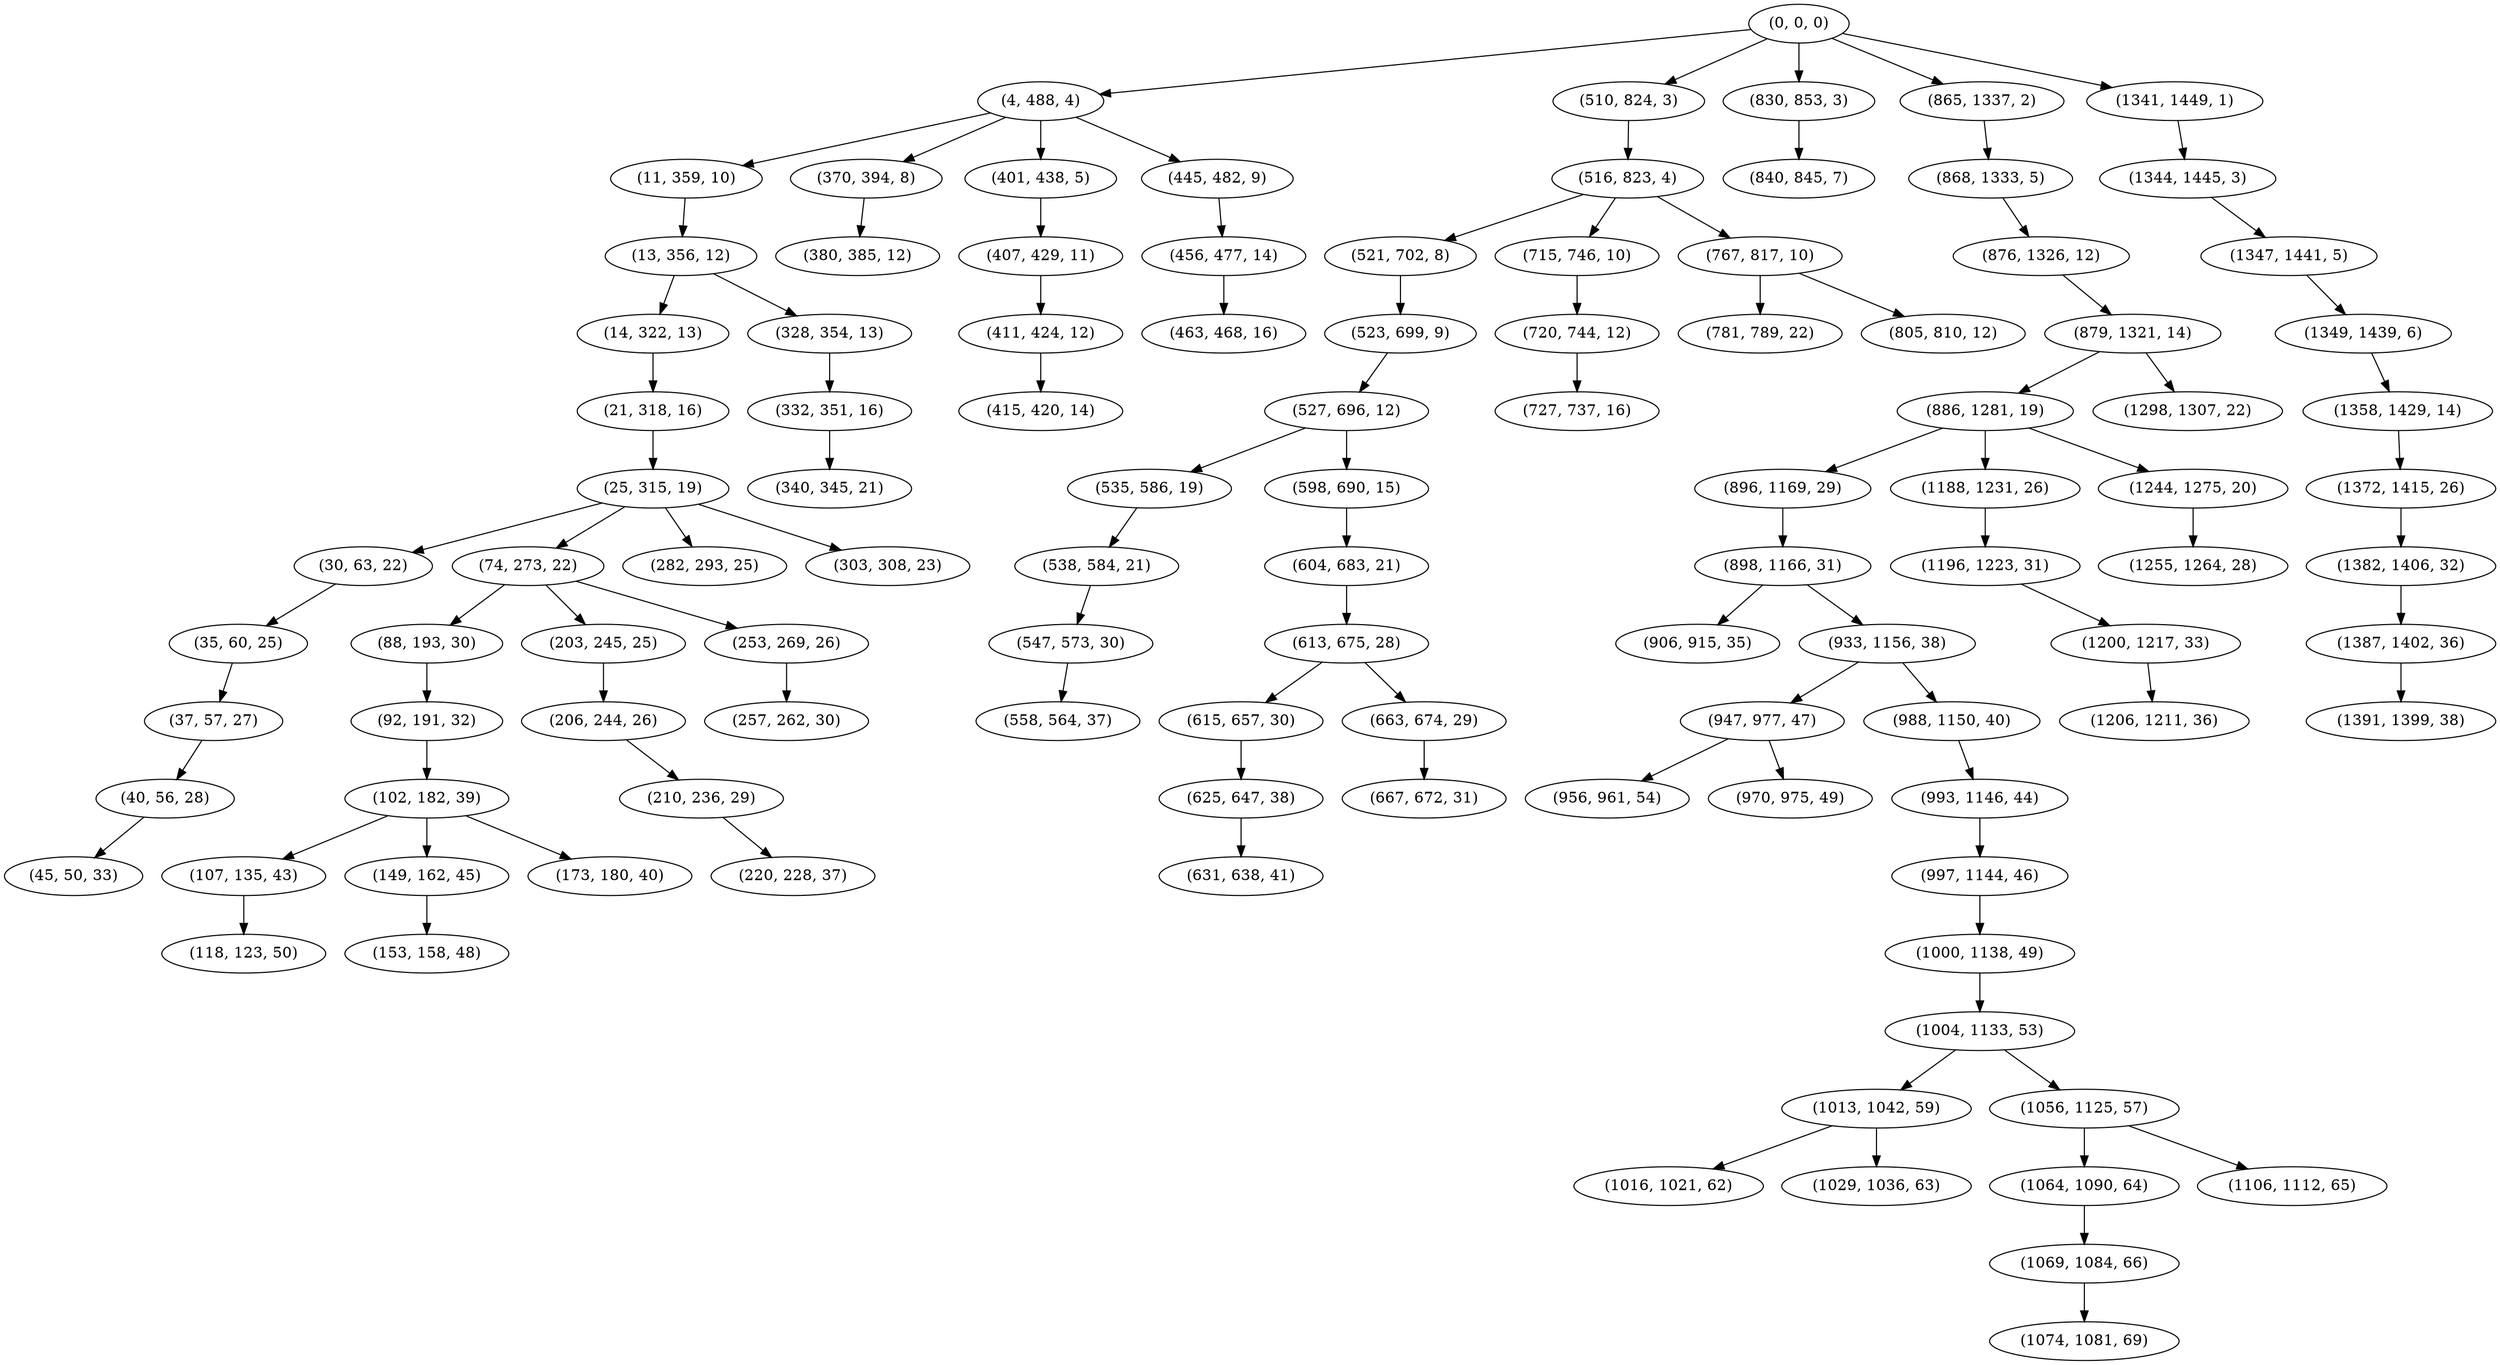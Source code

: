 digraph tree {
    "(0, 0, 0)";
    "(4, 488, 4)";
    "(11, 359, 10)";
    "(13, 356, 12)";
    "(14, 322, 13)";
    "(21, 318, 16)";
    "(25, 315, 19)";
    "(30, 63, 22)";
    "(35, 60, 25)";
    "(37, 57, 27)";
    "(40, 56, 28)";
    "(45, 50, 33)";
    "(74, 273, 22)";
    "(88, 193, 30)";
    "(92, 191, 32)";
    "(102, 182, 39)";
    "(107, 135, 43)";
    "(118, 123, 50)";
    "(149, 162, 45)";
    "(153, 158, 48)";
    "(173, 180, 40)";
    "(203, 245, 25)";
    "(206, 244, 26)";
    "(210, 236, 29)";
    "(220, 228, 37)";
    "(253, 269, 26)";
    "(257, 262, 30)";
    "(282, 293, 25)";
    "(303, 308, 23)";
    "(328, 354, 13)";
    "(332, 351, 16)";
    "(340, 345, 21)";
    "(370, 394, 8)";
    "(380, 385, 12)";
    "(401, 438, 5)";
    "(407, 429, 11)";
    "(411, 424, 12)";
    "(415, 420, 14)";
    "(445, 482, 9)";
    "(456, 477, 14)";
    "(463, 468, 16)";
    "(510, 824, 3)";
    "(516, 823, 4)";
    "(521, 702, 8)";
    "(523, 699, 9)";
    "(527, 696, 12)";
    "(535, 586, 19)";
    "(538, 584, 21)";
    "(547, 573, 30)";
    "(558, 564, 37)";
    "(598, 690, 15)";
    "(604, 683, 21)";
    "(613, 675, 28)";
    "(615, 657, 30)";
    "(625, 647, 38)";
    "(631, 638, 41)";
    "(663, 674, 29)";
    "(667, 672, 31)";
    "(715, 746, 10)";
    "(720, 744, 12)";
    "(727, 737, 16)";
    "(767, 817, 10)";
    "(781, 789, 22)";
    "(805, 810, 12)";
    "(830, 853, 3)";
    "(840, 845, 7)";
    "(865, 1337, 2)";
    "(868, 1333, 5)";
    "(876, 1326, 12)";
    "(879, 1321, 14)";
    "(886, 1281, 19)";
    "(896, 1169, 29)";
    "(898, 1166, 31)";
    "(906, 915, 35)";
    "(933, 1156, 38)";
    "(947, 977, 47)";
    "(956, 961, 54)";
    "(970, 975, 49)";
    "(988, 1150, 40)";
    "(993, 1146, 44)";
    "(997, 1144, 46)";
    "(1000, 1138, 49)";
    "(1004, 1133, 53)";
    "(1013, 1042, 59)";
    "(1016, 1021, 62)";
    "(1029, 1036, 63)";
    "(1056, 1125, 57)";
    "(1064, 1090, 64)";
    "(1069, 1084, 66)";
    "(1074, 1081, 69)";
    "(1106, 1112, 65)";
    "(1188, 1231, 26)";
    "(1196, 1223, 31)";
    "(1200, 1217, 33)";
    "(1206, 1211, 36)";
    "(1244, 1275, 20)";
    "(1255, 1264, 28)";
    "(1298, 1307, 22)";
    "(1341, 1449, 1)";
    "(1344, 1445, 3)";
    "(1347, 1441, 5)";
    "(1349, 1439, 6)";
    "(1358, 1429, 14)";
    "(1372, 1415, 26)";
    "(1382, 1406, 32)";
    "(1387, 1402, 36)";
    "(1391, 1399, 38)";
    "(0, 0, 0)" -> "(4, 488, 4)";
    "(0, 0, 0)" -> "(510, 824, 3)";
    "(0, 0, 0)" -> "(830, 853, 3)";
    "(0, 0, 0)" -> "(865, 1337, 2)";
    "(0, 0, 0)" -> "(1341, 1449, 1)";
    "(4, 488, 4)" -> "(11, 359, 10)";
    "(4, 488, 4)" -> "(370, 394, 8)";
    "(4, 488, 4)" -> "(401, 438, 5)";
    "(4, 488, 4)" -> "(445, 482, 9)";
    "(11, 359, 10)" -> "(13, 356, 12)";
    "(13, 356, 12)" -> "(14, 322, 13)";
    "(13, 356, 12)" -> "(328, 354, 13)";
    "(14, 322, 13)" -> "(21, 318, 16)";
    "(21, 318, 16)" -> "(25, 315, 19)";
    "(25, 315, 19)" -> "(30, 63, 22)";
    "(25, 315, 19)" -> "(74, 273, 22)";
    "(25, 315, 19)" -> "(282, 293, 25)";
    "(25, 315, 19)" -> "(303, 308, 23)";
    "(30, 63, 22)" -> "(35, 60, 25)";
    "(35, 60, 25)" -> "(37, 57, 27)";
    "(37, 57, 27)" -> "(40, 56, 28)";
    "(40, 56, 28)" -> "(45, 50, 33)";
    "(74, 273, 22)" -> "(88, 193, 30)";
    "(74, 273, 22)" -> "(203, 245, 25)";
    "(74, 273, 22)" -> "(253, 269, 26)";
    "(88, 193, 30)" -> "(92, 191, 32)";
    "(92, 191, 32)" -> "(102, 182, 39)";
    "(102, 182, 39)" -> "(107, 135, 43)";
    "(102, 182, 39)" -> "(149, 162, 45)";
    "(102, 182, 39)" -> "(173, 180, 40)";
    "(107, 135, 43)" -> "(118, 123, 50)";
    "(149, 162, 45)" -> "(153, 158, 48)";
    "(203, 245, 25)" -> "(206, 244, 26)";
    "(206, 244, 26)" -> "(210, 236, 29)";
    "(210, 236, 29)" -> "(220, 228, 37)";
    "(253, 269, 26)" -> "(257, 262, 30)";
    "(328, 354, 13)" -> "(332, 351, 16)";
    "(332, 351, 16)" -> "(340, 345, 21)";
    "(370, 394, 8)" -> "(380, 385, 12)";
    "(401, 438, 5)" -> "(407, 429, 11)";
    "(407, 429, 11)" -> "(411, 424, 12)";
    "(411, 424, 12)" -> "(415, 420, 14)";
    "(445, 482, 9)" -> "(456, 477, 14)";
    "(456, 477, 14)" -> "(463, 468, 16)";
    "(510, 824, 3)" -> "(516, 823, 4)";
    "(516, 823, 4)" -> "(521, 702, 8)";
    "(516, 823, 4)" -> "(715, 746, 10)";
    "(516, 823, 4)" -> "(767, 817, 10)";
    "(521, 702, 8)" -> "(523, 699, 9)";
    "(523, 699, 9)" -> "(527, 696, 12)";
    "(527, 696, 12)" -> "(535, 586, 19)";
    "(527, 696, 12)" -> "(598, 690, 15)";
    "(535, 586, 19)" -> "(538, 584, 21)";
    "(538, 584, 21)" -> "(547, 573, 30)";
    "(547, 573, 30)" -> "(558, 564, 37)";
    "(598, 690, 15)" -> "(604, 683, 21)";
    "(604, 683, 21)" -> "(613, 675, 28)";
    "(613, 675, 28)" -> "(615, 657, 30)";
    "(613, 675, 28)" -> "(663, 674, 29)";
    "(615, 657, 30)" -> "(625, 647, 38)";
    "(625, 647, 38)" -> "(631, 638, 41)";
    "(663, 674, 29)" -> "(667, 672, 31)";
    "(715, 746, 10)" -> "(720, 744, 12)";
    "(720, 744, 12)" -> "(727, 737, 16)";
    "(767, 817, 10)" -> "(781, 789, 22)";
    "(767, 817, 10)" -> "(805, 810, 12)";
    "(830, 853, 3)" -> "(840, 845, 7)";
    "(865, 1337, 2)" -> "(868, 1333, 5)";
    "(868, 1333, 5)" -> "(876, 1326, 12)";
    "(876, 1326, 12)" -> "(879, 1321, 14)";
    "(879, 1321, 14)" -> "(886, 1281, 19)";
    "(879, 1321, 14)" -> "(1298, 1307, 22)";
    "(886, 1281, 19)" -> "(896, 1169, 29)";
    "(886, 1281, 19)" -> "(1188, 1231, 26)";
    "(886, 1281, 19)" -> "(1244, 1275, 20)";
    "(896, 1169, 29)" -> "(898, 1166, 31)";
    "(898, 1166, 31)" -> "(906, 915, 35)";
    "(898, 1166, 31)" -> "(933, 1156, 38)";
    "(933, 1156, 38)" -> "(947, 977, 47)";
    "(933, 1156, 38)" -> "(988, 1150, 40)";
    "(947, 977, 47)" -> "(956, 961, 54)";
    "(947, 977, 47)" -> "(970, 975, 49)";
    "(988, 1150, 40)" -> "(993, 1146, 44)";
    "(993, 1146, 44)" -> "(997, 1144, 46)";
    "(997, 1144, 46)" -> "(1000, 1138, 49)";
    "(1000, 1138, 49)" -> "(1004, 1133, 53)";
    "(1004, 1133, 53)" -> "(1013, 1042, 59)";
    "(1004, 1133, 53)" -> "(1056, 1125, 57)";
    "(1013, 1042, 59)" -> "(1016, 1021, 62)";
    "(1013, 1042, 59)" -> "(1029, 1036, 63)";
    "(1056, 1125, 57)" -> "(1064, 1090, 64)";
    "(1056, 1125, 57)" -> "(1106, 1112, 65)";
    "(1064, 1090, 64)" -> "(1069, 1084, 66)";
    "(1069, 1084, 66)" -> "(1074, 1081, 69)";
    "(1188, 1231, 26)" -> "(1196, 1223, 31)";
    "(1196, 1223, 31)" -> "(1200, 1217, 33)";
    "(1200, 1217, 33)" -> "(1206, 1211, 36)";
    "(1244, 1275, 20)" -> "(1255, 1264, 28)";
    "(1341, 1449, 1)" -> "(1344, 1445, 3)";
    "(1344, 1445, 3)" -> "(1347, 1441, 5)";
    "(1347, 1441, 5)" -> "(1349, 1439, 6)";
    "(1349, 1439, 6)" -> "(1358, 1429, 14)";
    "(1358, 1429, 14)" -> "(1372, 1415, 26)";
    "(1372, 1415, 26)" -> "(1382, 1406, 32)";
    "(1382, 1406, 32)" -> "(1387, 1402, 36)";
    "(1387, 1402, 36)" -> "(1391, 1399, 38)";
}
